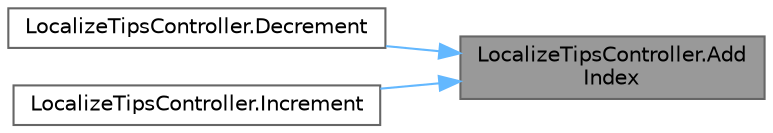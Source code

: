 digraph "LocalizeTipsController.AddIndex"
{
 // LATEX_PDF_SIZE
  bgcolor="transparent";
  edge [fontname=Helvetica,fontsize=10,labelfontname=Helvetica,labelfontsize=10];
  node [fontname=Helvetica,fontsize=10,shape=box,height=0.2,width=0.4];
  rankdir="RL";
  Node1 [id="Node000001",label="LocalizeTipsController.Add\lIndex",height=0.2,width=0.4,color="gray40", fillcolor="grey60", style="filled", fontcolor="black",tooltip=" "];
  Node1 -> Node2 [id="edge1_Node000001_Node000002",dir="back",color="steelblue1",style="solid",tooltip=" "];
  Node2 [id="Node000002",label="LocalizeTipsController.Decrement",height=0.2,width=0.4,color="grey40", fillcolor="white", style="filled",URL="$class_localize_tips_controller.html#a55ebbd216a76cf4e984eba5a22027aa5",tooltip=" "];
  Node1 -> Node3 [id="edge2_Node000001_Node000003",dir="back",color="steelblue1",style="solid",tooltip=" "];
  Node3 [id="Node000003",label="LocalizeTipsController.Increment",height=0.2,width=0.4,color="grey40", fillcolor="white", style="filled",URL="$class_localize_tips_controller.html#a4b67b5b0e9ed512978efe5e0ec12f847",tooltip=" "];
}
